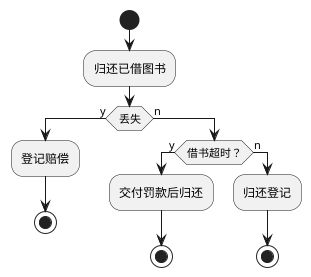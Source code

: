 @startuml
start
:归还已借图书;
if(丢失)then(y)
:登记赔偿;
stop
else(n)
if(借书超时？)then(y)
:交付罚款后归还;
stop
else(n)
:归还登记;
stop
@enduml
